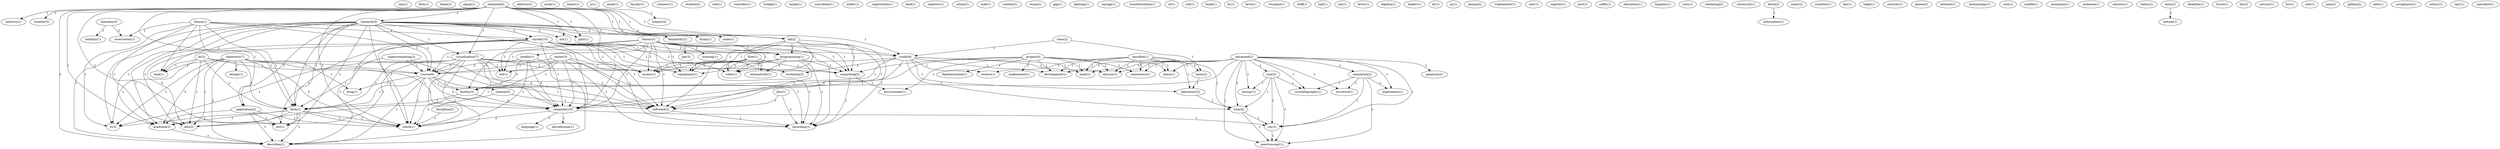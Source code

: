 digraph G {
  com [ label="com(1)" ];
  firm [ label="firm(1)" ];
  home [ label="home(2)" ];
  equip [ label="equip(1)" ];
  chemical [ label="chemical(4)" ];
  industry [ label="industry(1)" ];
  number [ label="number(3)" ];
  research [ label="research(5)" ];
  application [ label="application(2)" ];
  bring [ label="bring(1)" ];
  lab [ label="lab(2)" ];
  subject [ label="subject(2)" ];
  etc [ label="etc(1)" ];
  state [ label="state(1)" ];
  graduate [ label="graduate(2)" ];
  visualization [ label="visualization(7)" ];
  art [ label="art(1)" ];
  gain [ label="gain(1)" ];
  describes [ label="describes(1)" ];
  familiarity [ label="familiarity(2)" ];
  computer [ label="computer(10)" ];
  check [ label="check(1)" ];
  address [ label="address(2)" ];
  atom [ label="atom(1)" ];
  linear [ label="linear(1)" ];
  jr [ label="jr(1)" ];
  email [ label="email(1)" ];
  faculty [ label="faculty(1)" ];
  summer [ label="summer(1)" ];
  form [ label="form(1)" ];
  cornell [ label="cornell(10)" ];
  mail [ label="mail(1)" ];
  edu [ label="edu(3)" ];
  tc [ label="tc(3)" ];
  course [ label="course(6)" ];
  form [ label="form(1)" ];
  flow [ label="flow(1)" ];
  video [ label="video(1)" ];
  equipment [ label="equipment(1)" ];
  computing [ label="computing(2)" ];
  interactivity [ label="interactivity(1)" ];
  access [ label="access(1)" ];
  software [ label="software(2)" ];
  recording [ label="recording(1)" ];
  project [ label="project(4)" ];
  share [ label="share(1)" ];
  experience [ label="experience(1)" ];
  development [ label="development(1)" ];
  familiarization [ label="familiarization(1)" ];
  environment [ label="environment(1)" ];
  discuss [ label="discuss(1)" ];
  enablement [ label="enablement(1)" ];
  meet [ label="meet(1)" ];
  student [ label="student(2)" ];
  role [ label="role(1)" ];
  coincides [ label="coincides(1)" ];
  bridge [ label="bridge(1)" ];
  advanced [ label="advanced(2)" ];
  simulation [ label="simulation(2)" ];
  structure [ label="structure(1)" ];
  quantum [ label="quantum(2)" ];
  experiment [ label="experiment(1)" ];
  size [ label="size(3)" ];
  crystallography [ label="crystallography(1)" ];
  energy [ label="energy(1)" ];
  time [ label="time(4)" ];
  ray [ label="ray(2)" ];
  spectroscopy [ label="spectroscopy(1)" ];
  target [ label="target(1)" ];
  ithaca [ label="ithaca(1)" ];
  reservation [ label="reservation(1)" ];
  credit [ label="credit(8)" ];
  consultant [ label="consultant(1)" ];
  miller [ label="miller(1)" ];
  theory [ label="theory(3)" ];
  pm [ label="pm(3)" ];
  programming [ label="programming(1)" ];
  training [ label="training(1)" ];
  credits [ label="credits(1)" ];
  tell [ label="tell(1)" ];
  facility [ label="facility(3)" ];
  registration [ label="registration(1)" ];
  land [ label="land(1)" ];
  explorer [ label="explorer(1)" ];
  school [ label="school(1)" ];
  mall [ label="mall(1)" ];
  enrolled [ label="enrolled(1)" ];
  basis [ label="basis(2)" ];
  laboratory [ label="laboratory(2)" ];
  receive [ label="receive(1)" ];
  content [ label="content(1)" ];
  workshop [ label="workshop(3)" ];
  econo [ label="econo(1)" ];
  gap [ label="gap(1)" ];
  lighting [ label="lighting(1)" ];
  cayuga [ label="cayuga(1)" ];
  transformation [ label="transformation(1)" ];
  rd [ label="rd(1)" ];
  sheraton [ label="sheraton(3)" ];
  mobility [ label="mobility(1)" ];
  call [ label="call(1)" ];
  class [ label="class(2)" ];
  build [ label="build(1)" ];
  fri [ label="fri(1)" ];
  dr [ label="dr(2)" ];
  level [ label="level(1)" ];
  visualize [ label="visualize(1)" ];
  staff [ label="staff(1)" ];
  hall [ label="hall(1)" ];
  inn [ label="inn(1)" ];
  drive [ label="drive(1)" ];
  chemistry [ label="chemistry(7)" ];
  design [ label="design(1)" ];
  drug [ label="drug(1)" ];
  algebra [ label="algebra(1)" ];
  leader [ label="leader(1)" ];
  dx [ label="dx(1)" ];
  ny [ label="ny(1)" ];
  jeanne [ label="jeanne(2)" ];
  triphammer [ label="triphammer(1)" ];
  nmr [ label="nmr(1)" ];
  register [ label="register(1)" ];
  post [ label="post(1)" ];
  node [ label="node(2)" ];
  center [ label="center(3)" ];
  suffix [ label="suffix(1)" ];
  education [ label="education(1)" ];
  hispanic [ label="hispanic(1)" ];
  supercomputing [ label="supercomputing(2)" ];
  science [ label="science(3)" ];
  unix [ label="unix(1)" ];
  rendering [ label="rendering(2)" ];
  university [ label="university(1)" ];
  dorm [ label="dorm(2)" ];
  information [ label="information(1)" ];
  name [ label="name(2)" ];
  scientist [ label="scientist(1)" ];
  day [ label="day(1)" ];
  lodge [ label="lodge(1)" ];
  security [ label="security(1)" ];
  phone [ label="phone(2)" ];
  interact [ label="interact(1)" ];
  terminology [ label="terminology(1)" ];
  cost [ label="cost(1)" ];
  middle [ label="middle(1)" ];
  discipline [ label="discipline(2)" ];
  animation [ label="animation(1)" ];
  audience [ label="audience(1)" ];
  ibm [ label="ibm(1)" ];
  calculus [ label="calculus(1)" ];
  status [ label="status(1)" ];
  stein [ label="stein(2)" ];
  watson [ label="watson(1)" ];
  deadline [ label="deadline(1)" ];
  bruce [ label="bruce(1)" ];
  introduction [ label="introduction(1)" ];
  language [ label="language(1)" ];
  fax [ label="fax(2)" ];
  advisor [ label="advisor(1)" ];
  list [ label="list(1)" ];
  rate [ label="rate(1)" ];
  june [ label="june(2)" ];
  gillilan [ label="gillilan(2)" ];
  date [ label="date(1)" ];
  acceptance [ label="acceptance(1)" ];
  arthur [ label="arthur(1)" ];
  vary [ label="vary(1)" ];
  specialist [ label="specialist(1)" ];
  chemical -> industry [ label="1" ];
  chemical -> number [ label="1" ];
  chemical -> research [ label="1" ];
  chemical -> application [ label="1" ];
  chemical -> bring [ label="1" ];
  chemical -> lab [ label="1" ];
  chemical -> subject [ label="1" ];
  chemical -> etc [ label="1" ];
  chemical -> state [ label="1" ];
  chemical -> graduate [ label="1" ];
  chemical -> visualization [ label="1" ];
  chemical -> art [ label="1" ];
  chemical -> gain [ label="1" ];
  chemical -> describes [ label="1" ];
  chemical -> familiarity [ label="1" ];
  chemical -> computer [ label="1" ];
  chemical -> check [ label="1" ];
  research -> application [ label="1" ];
  research -> bring [ label="1" ];
  research -> lab [ label="1" ];
  research -> form [ label="1" ];
  research -> cornell [ label="1" ];
  research -> etc [ label="1" ];
  research -> state [ label="1" ];
  research -> mail [ label="1" ];
  research -> graduate [ label="1" ];
  research -> visualization [ label="1" ];
  research -> edu [ label="1" ];
  research -> tc [ label="1" ];
  research -> art [ label="1" ];
  research -> course [ label="1" ];
  research -> gain [ label="1" ];
  research -> describes [ label="1" ];
  research -> familiarity [ label="1" ];
  research -> form [ label="1" ];
  research -> computer [ label="1" ];
  research -> check [ label="1" ];
  flow -> video [ label="1" ];
  flow -> equipment [ label="1" ];
  flow -> computing [ label="1" ];
  flow -> interactivity [ label="1" ];
  flow -> access [ label="1" ];
  flow -> software [ label="1" ];
  flow -> recording [ label="1" ];
  project -> share [ label="1" ];
  project -> experience [ label="1" ];
  project -> development [ label="1" ];
  project -> computing [ label="1" ];
  project -> familiarization [ label="1" ];
  project -> environment [ label="1" ];
  project -> discuss [ label="1" ];
  project -> enablement [ label="1" ];
  project -> meet [ label="1" ];
  project -> computer [ label="1" ];
  advanced -> simulation [ label="1" ];
  advanced -> share [ label="1" ];
  advanced -> experience [ label="1" ];
  advanced -> graduate [ label="1" ];
  advanced -> structure [ label="1" ];
  advanced -> quantum [ label="1" ];
  advanced -> development [ label="1" ];
  advanced -> experiment [ label="1" ];
  advanced -> size [ label="1" ];
  advanced -> discuss [ label="1" ];
  advanced -> crystallography [ label="1" ];
  advanced -> meet [ label="1" ];
  advanced -> energy [ label="1" ];
  advanced -> time [ label="2" ];
  advanced -> ray [ label="1" ];
  advanced -> spectroscopy [ label="1" ];
  application -> etc [ label="1" ];
  application -> graduate [ label="1" ];
  application -> describes [ label="1" ];
  application -> check [ label="1" ];
  ithaca -> form [ label="1" ];
  ithaca -> cornell [ label="1" ];
  ithaca -> reservation [ label="1" ];
  ithaca -> mail [ label="1" ];
  ithaca -> credit [ label="1" ];
  ithaca -> edu [ label="1" ];
  ithaca -> tc [ label="1" ];
  ithaca -> course [ label="1" ];
  ithaca -> form [ label="1" ];
  simulation -> structure [ label="1" ];
  simulation -> experiment [ label="1" ];
  simulation -> crystallography [ label="1" ];
  simulation -> ray [ label="1" ];
  simulation -> spectroscopy [ label="1" ];
  theory -> pm [ label="1" ];
  theory -> programming [ label="1" ];
  theory -> video [ label="1" ];
  theory -> training [ label="1" ];
  theory -> equipment [ label="1" ];
  theory -> credit [ label="1" ];
  theory -> credits [ label="1" ];
  theory -> computing [ label="1" ];
  theory -> tell [ label="1" ];
  theory -> course [ label="1" ];
  theory -> facility [ label="1" ];
  theory -> access [ label="1" ];
  theory -> software [ label="1" ];
  theory -> computer [ label="1" ];
  theory -> recording [ label="1" ];
  lab -> programming [ label="1" ];
  lab -> video [ label="1" ];
  lab -> equipment [ label="1" ];
  lab -> computing [ label="1" ];
  lab -> access [ label="1" ];
  lab -> software [ label="1" ];
  lab -> recording [ label="1" ];
  enrolled -> share [ label="1" ];
  enrolled -> experience [ label="1" ];
  enrolled -> basis [ label="1" ];
  enrolled -> development [ label="1" ];
  enrolled -> discuss [ label="1" ];
  enrolled -> meet [ label="1" ];
  enrolled -> laboratory [ label="1" ];
  enrolled -> time [ label="1" ];
  enrolled -> receive [ label="1" ];
  form -> etc [ label="1" ];
  form -> graduate [ label="1" ];
  form -> edu [ label="1" ];
  form -> tc [ label="1" ];
  form -> describes [ label="1" ];
  form -> check [ label="1" ];
  cornell -> programming [ label="1" ];
  cornell -> etc [ label="1" ];
  cornell -> video [ label="1" ];
  cornell -> equipment [ label="1" ];
  cornell -> graduate [ label="1" ];
  cornell -> credit [ label="1" ];
  cornell -> edu [ label="5" ];
  cornell -> computing [ label="1" ];
  cornell -> tell [ label="1" ];
  cornell -> describes [ label="1" ];
  cornell -> workshop [ label="1" ];
  cornell -> access [ label="1" ];
  cornell -> software [ label="1" ];
  cornell -> computer [ label="1" ];
  cornell -> recording [ label="1" ];
  cornell -> check [ label="1" ];
  programming -> video [ label="1" ];
  programming -> equipment [ label="1" ];
  programming -> computing [ label="1" ];
  programming -> interactivity [ label="1" ];
  programming -> access [ label="1" ];
  programming -> software [ label="1" ];
  programming -> recording [ label="1" ];
  sheraton -> reservation [ label="2" ];
  sheraton -> mobility [ label="1" ];
  class -> basis [ label="1" ];
  class -> credit [ label="1" ];
  dr -> mail [ label="1" ];
  dr -> edu [ label="1" ];
  dr -> tc [ label="1" ];
  dr -> course [ label="1" ];
  dr -> form [ label="1" ];
  dr -> computer [ label="1" ];
  chemistry -> mail [ label="1" ];
  chemistry -> graduate [ label="2" ];
  chemistry -> design [ label="1" ];
  chemistry -> edu [ label="1" ];
  chemistry -> tc [ label="1" ];
  chemistry -> course [ label="1" ];
  chemistry -> describes [ label="2" ];
  chemistry -> form [ label="1" ];
  chemistry -> drug [ label="1" ];
  chemistry -> software [ label="2" ];
  chemistry -> check [ label="2" ];
  basis -> laboratory [ label="1" ];
  graduate -> describes [ label="1" ];
  visualization -> edu [ label="1" ];
  visualization -> tc [ label="1" ];
  visualization -> computing [ label="1" ];
  visualization -> tell [ label="1" ];
  visualization -> course [ label="1" ];
  visualization -> describes [ label="1" ];
  visualization -> access [ label="1" ];
  visualization -> form [ label="1" ];
  visualization -> software [ label="1" ];
  visualization -> computer [ label="1" ];
  visualization -> recording [ label="1" ];
  visualization -> check [ label="1" ];
  credit -> development [ label="1" ];
  credit -> course [ label="1" ];
  credit -> discuss [ label="1" ];
  credit -> facility [ label="1" ];
  credit -> meet [ label="1" ];
  credit -> workshop [ label="1" ];
  credit -> computer [ label="1" ];
  credit -> laboratory [ label="1" ];
  credit -> time [ label="1" ];
  credit -> receive [ label="1" ];
  credits -> course [ label="3" ];
  credits -> describes [ label="1" ];
  credits -> facility [ label="3" ];
  credits -> computer [ label="3" ];
  credits -> check [ label="1" ];
  computing -> environment [ label="1" ];
  computing -> recording [ label="1" ];
  center -> tell [ label="1" ];
  center -> course [ label="1" ];
  center -> facility [ label="1" ];
  center -> access [ label="1" ];
  center -> software [ label="1" ];
  center -> computer [ label="1" ];
  center -> recording [ label="1" ];
  supercomputing -> course [ label="1" ];
  supercomputing -> form [ label="1" ];
  supercomputing -> computer [ label="1" ];
  course -> describes [ label="1" ];
  course -> facility [ label="1" ];
  course -> science [ label="1" ];
  course -> form [ label="1" ];
  course -> drug [ label="1" ];
  course -> software [ label="1" ];
  course -> computer [ label="2" ];
  course -> check [ label="1" ];
  size -> crystallography [ label="1" ];
  size -> energy [ label="1" ];
  size -> time [ label="1" ];
  size -> ray [ label="1" ];
  size -> spectroscopy [ label="1" ];
  dorm -> information [ label="1" ];
  facility -> form [ label="1" ];
  facility -> computer [ label="2" ];
  science -> software [ label="1" ];
  science -> check [ label="2" ];
  form -> check [ label="1" ];
  discipline -> check [ label="1" ];
  ibm -> software [ label="1" ];
  ibm -> recording [ label="1" ];
  stein -> watson [ label="1" ];
  software -> recording [ label="1" ];
  computer -> introduction [ label="1" ];
  computer -> check [ label="2" ];
  computer -> ray [ label="1" ];
  computer -> language [ label="1" ];
  laboratory -> time [ label="1" ];
  time -> ray [ label="1" ];
  time -> spectroscopy [ label="1" ];
  ray -> spectroscopy [ label="1" ];
}
